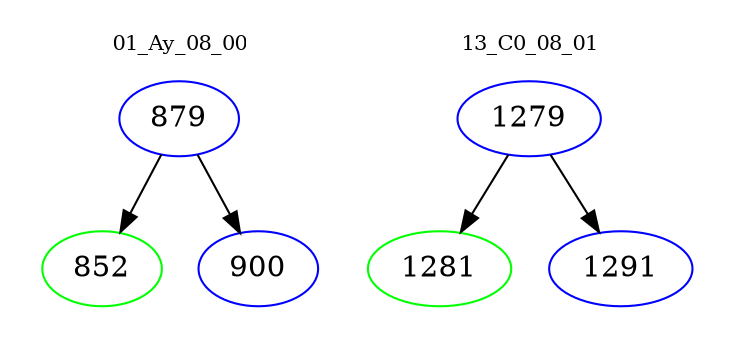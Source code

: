 digraph{
subgraph cluster_0 {
color = white
label = "01_Ay_08_00";
fontsize=10;
T0_879 [label="879", color="blue"]
T0_879 -> T0_852 [color="black"]
T0_852 [label="852", color="green"]
T0_879 -> T0_900 [color="black"]
T0_900 [label="900", color="blue"]
}
subgraph cluster_1 {
color = white
label = "13_C0_08_01";
fontsize=10;
T1_1279 [label="1279", color="blue"]
T1_1279 -> T1_1281 [color="black"]
T1_1281 [label="1281", color="green"]
T1_1279 -> T1_1291 [color="black"]
T1_1291 [label="1291", color="blue"]
}
}
